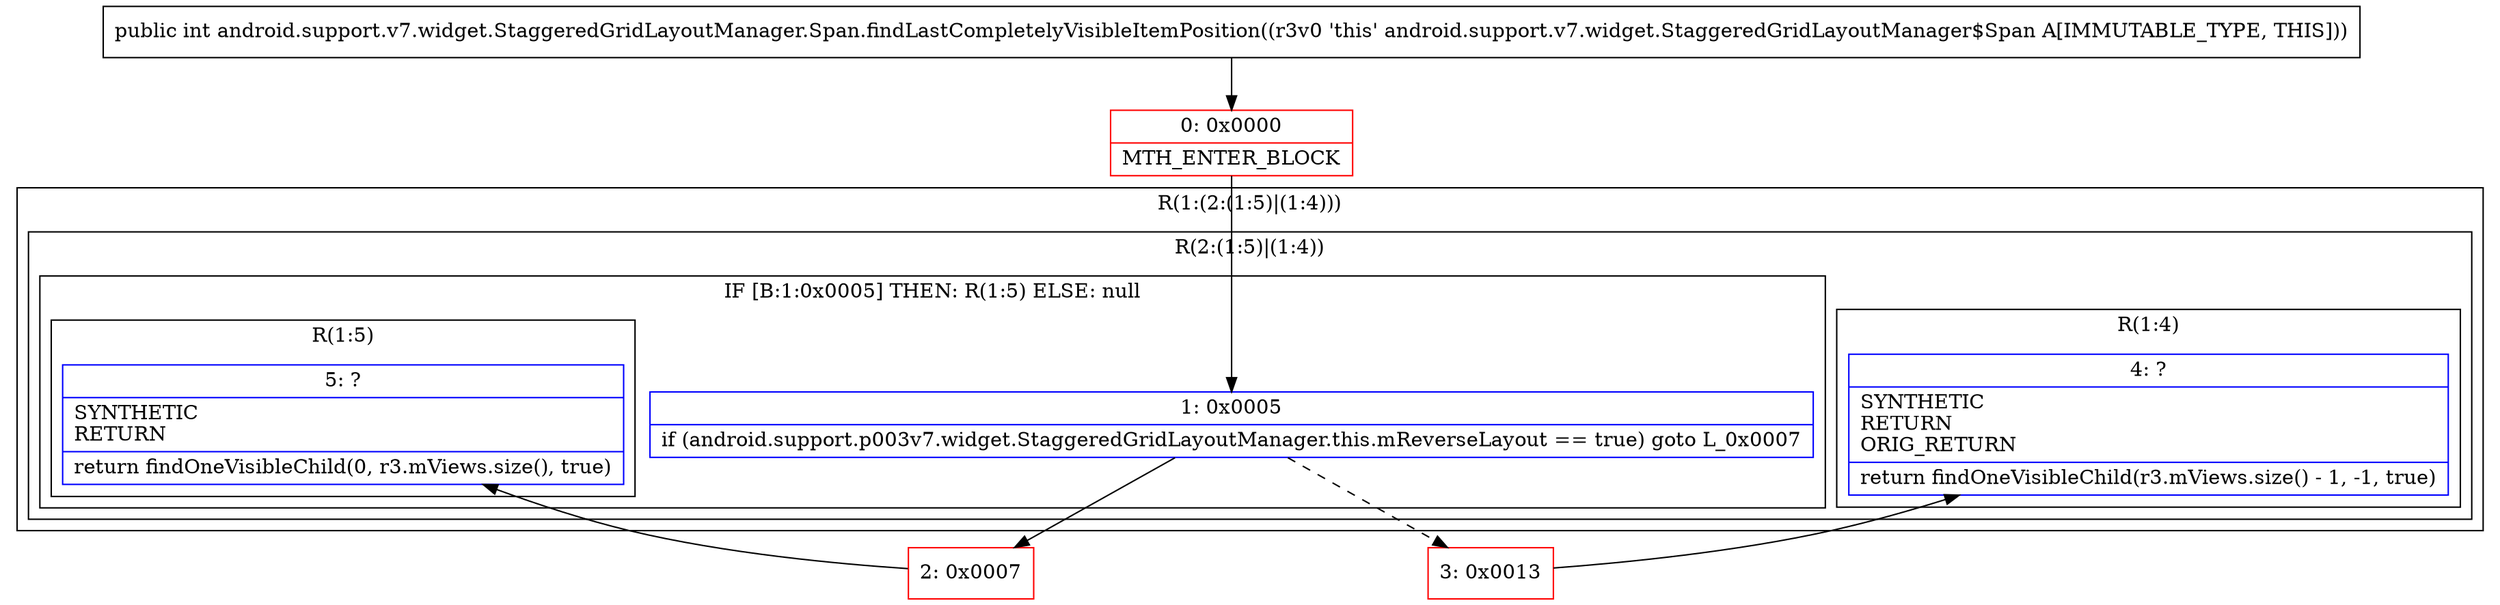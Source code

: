 digraph "CFG forandroid.support.v7.widget.StaggeredGridLayoutManager.Span.findLastCompletelyVisibleItemPosition()I" {
subgraph cluster_Region_1388098945 {
label = "R(1:(2:(1:5)|(1:4)))";
node [shape=record,color=blue];
subgraph cluster_Region_173605317 {
label = "R(2:(1:5)|(1:4))";
node [shape=record,color=blue];
subgraph cluster_IfRegion_1759773472 {
label = "IF [B:1:0x0005] THEN: R(1:5) ELSE: null";
node [shape=record,color=blue];
Node_1 [shape=record,label="{1\:\ 0x0005|if (android.support.p003v7.widget.StaggeredGridLayoutManager.this.mReverseLayout == true) goto L_0x0007\l}"];
subgraph cluster_Region_755761095 {
label = "R(1:5)";
node [shape=record,color=blue];
Node_5 [shape=record,label="{5\:\ ?|SYNTHETIC\lRETURN\l|return findOneVisibleChild(0, r3.mViews.size(), true)\l}"];
}
}
subgraph cluster_Region_447502170 {
label = "R(1:4)";
node [shape=record,color=blue];
Node_4 [shape=record,label="{4\:\ ?|SYNTHETIC\lRETURN\lORIG_RETURN\l|return findOneVisibleChild(r3.mViews.size() \- 1, \-1, true)\l}"];
}
}
}
Node_0 [shape=record,color=red,label="{0\:\ 0x0000|MTH_ENTER_BLOCK\l}"];
Node_2 [shape=record,color=red,label="{2\:\ 0x0007}"];
Node_3 [shape=record,color=red,label="{3\:\ 0x0013}"];
MethodNode[shape=record,label="{public int android.support.v7.widget.StaggeredGridLayoutManager.Span.findLastCompletelyVisibleItemPosition((r3v0 'this' android.support.v7.widget.StaggeredGridLayoutManager$Span A[IMMUTABLE_TYPE, THIS])) }"];
MethodNode -> Node_0;
Node_1 -> Node_2;
Node_1 -> Node_3[style=dashed];
Node_0 -> Node_1;
Node_2 -> Node_5;
Node_3 -> Node_4;
}

